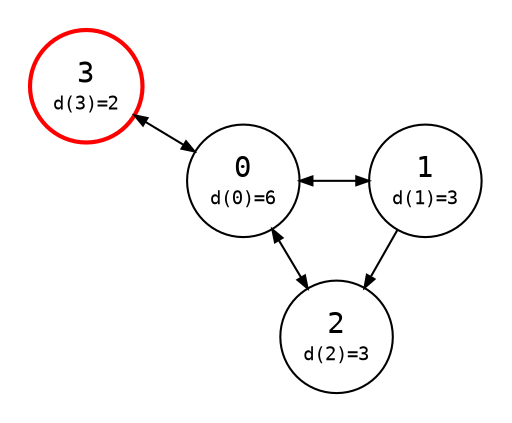 digraph {
    node [
        fixedsize=true;
        fontname="monospace";
        shape=circle;
        width="0.75";
    ];

    edge [
        arrowsize=0.6;
    ];

    layout=neato;
    mode="sgd";
    normalize=true;
    pad=0.2;
    scale=1.2;
    maxiter=10000;

    0 [
        label=<
            <table border="0" cellpadding="1" cellspacing="0">
                <tr>
                    <td>0</td>
                </tr>
                <tr>
                    <td><font point-size="9">d(0)=6</font></td>
                </tr>
            </table>
        >;
    ];

    1 [
        label=<
            <table border="0" cellpadding="1" cellspacing="0">
                <tr>
                    <td>1</td>
                </tr>
                <tr>
                    <td><font point-size="9">d(1)=3</font></td>
                </tr>
            </table>
        >;
    ];

    2 [
        label=<
            <table border="0" cellpadding="1" cellspacing="0">
                <tr>
                    <td>2</td>
                </tr>
                <tr>
                    <td><font point-size="9">d(2)=3</font></td>
                </tr>
            </table>
        >;
    ];

    3 [
        label=<
            <table border="0" cellpadding="1" cellspacing="0">
                <tr>
                    <td>3</td>
                </tr>
                <tr>
                    <td><font point-size="9">d(3)=2</font></td>
                </tr>
            </table>
        >;
        color=red;
        style=bold;
    ];

    0 -> 1 [
        dir=both;
    ];

    0 -> 2 [
        dir=both;
    ];

    0 -> 3 [
        dir=both;
    ];

    1 -> 2;
}